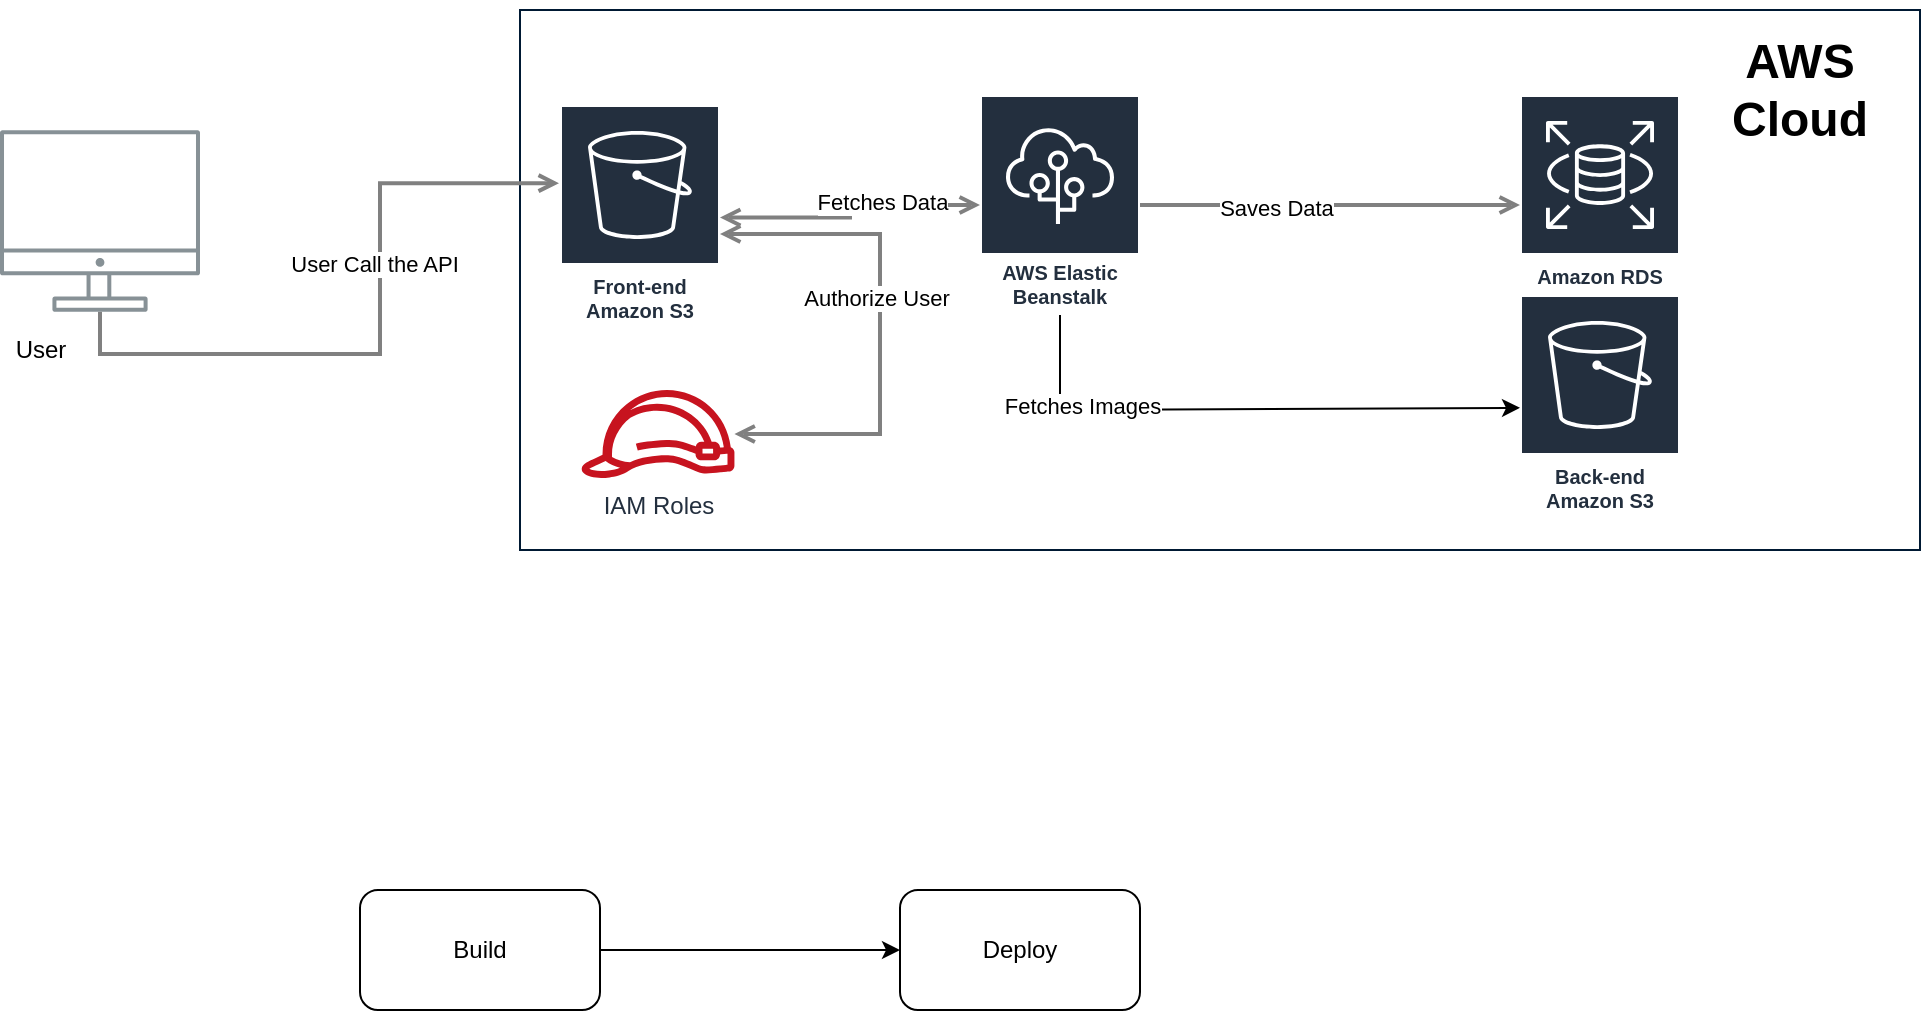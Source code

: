 <mxfile version="20.0.0" type="device"><diagram id="Ht1M8jgEwFfnCIfOTk4-" name="Page-1"><mxGraphModel dx="1038" dy="548" grid="1" gridSize="10" guides="1" tooltips="1" connect="1" arrows="1" fold="1" page="1" pageScale="1" pageWidth="1169" pageHeight="827" math="0" shadow="0"><root><mxCell id="0"/><mxCell id="1" parent="0"/><mxCell id="CqruJboXseKV0DZDJq8_-8" value="" style="rounded=0;whiteSpace=wrap;html=1;strokeColor=#001933;fillColor=none;gradientDirection=north;" parent="1" vertex="1"><mxGeometry x="340" y="30" width="700" height="270" as="geometry"/></mxCell><mxCell id="UEzPUAAOIrF-is8g5C7q-128" style="edgeStyle=orthogonalEdgeStyle;rounded=0;orthogonalLoop=1;jettySize=auto;html=1;startArrow=none;startFill=0;endArrow=open;endFill=0;strokeWidth=2;strokeColor=#808080;" parent="1" source="UEzPUAAOIrF-is8g5C7q-109" edge="1"><mxGeometry relative="1" as="geometry"><Array as="points"><mxPoint x="130" y="202"/><mxPoint x="270" y="202"/><mxPoint x="270" y="117"/></Array><mxPoint x="359.5" y="116.571" as="targetPoint"/></mxGeometry></mxCell><mxCell id="CqruJboXseKV0DZDJq8_-1" value="User Call the API" style="edgeLabel;html=1;align=center;verticalAlign=middle;resizable=0;points=[];" parent="UEzPUAAOIrF-is8g5C7q-128" vertex="1" connectable="0"><mxGeometry x="0.228" y="3" relative="1" as="geometry"><mxPoint as="offset"/></mxGeometry></mxCell><mxCell id="UEzPUAAOIrF-is8g5C7q-132" style="edgeStyle=orthogonalEdgeStyle;rounded=0;orthogonalLoop=1;jettySize=auto;html=1;startArrow=none;startFill=0;endArrow=open;endFill=0;strokeWidth=2;strokeColor=#808080;" parent="1" source="CqruJboXseKV0DZDJq8_-6" target="CqruJboXseKV0DZDJq8_-4" edge="1"><mxGeometry relative="1" as="geometry"><Array as="points"><mxPoint x="840" y="117"/><mxPoint x="840" y="117"/></Array><mxPoint x="670" y="100" as="sourcePoint"/><mxPoint x="1140.25" y="-20.0" as="targetPoint"/></mxGeometry></mxCell><mxCell id="CqruJboXseKV0DZDJq8_-14" value="Saves Data" style="edgeLabel;html=1;align=center;verticalAlign=middle;resizable=0;points=[];" parent="UEzPUAAOIrF-is8g5C7q-132" vertex="1" connectable="0"><mxGeometry x="-0.28" y="-1" relative="1" as="geometry"><mxPoint x="-1" as="offset"/></mxGeometry></mxCell><mxCell id="UEzPUAAOIrF-is8g5C7q-135" style="edgeStyle=orthogonalEdgeStyle;rounded=0;orthogonalLoop=1;jettySize=auto;html=1;startArrow=open;startFill=0;endArrow=open;endFill=0;strokeWidth=2;strokeColor=#808080;" parent="1" source="CqruJboXseKV0DZDJq8_-2" target="UEzPUAAOIrF-is8g5C7q-122" edge="1"><mxGeometry relative="1" as="geometry"><Array as="points"><mxPoint x="520" y="142"/><mxPoint x="520" y="242"/></Array><mxPoint x="648.499" y="141.571" as="sourcePoint"/></mxGeometry></mxCell><mxCell id="CqruJboXseKV0DZDJq8_-12" value="Authorize User" style="edgeLabel;html=1;align=center;verticalAlign=middle;resizable=0;points=[];" parent="UEzPUAAOIrF-is8g5C7q-135" vertex="1" connectable="0"><mxGeometry x="-0.112" y="-1" relative="1" as="geometry"><mxPoint x="-1" as="offset"/></mxGeometry></mxCell><mxCell id="UEzPUAAOIrF-is8g5C7q-142" style="edgeStyle=orthogonalEdgeStyle;rounded=0;orthogonalLoop=1;jettySize=auto;html=1;startArrow=open;startFill=0;endArrow=open;endFill=0;strokeWidth=2;strokeColor=#808080;" parent="1" source="CqruJboXseKV0DZDJq8_-2" target="CqruJboXseKV0DZDJq8_-6" edge="1"><mxGeometry relative="1" as="geometry"><mxPoint x="437.5" y="111.571" as="sourcePoint"/><mxPoint x="570.501" y="111.571" as="targetPoint"/><Array as="points"/></mxGeometry></mxCell><mxCell id="CqruJboXseKV0DZDJq8_-13" value="Fetches Data" style="edgeLabel;html=1;align=center;verticalAlign=middle;resizable=0;points=[];" parent="UEzPUAAOIrF-is8g5C7q-142" vertex="1" connectable="0"><mxGeometry x="0.264" y="2" relative="1" as="geometry"><mxPoint x="1" as="offset"/></mxGeometry></mxCell><mxCell id="UEzPUAAOIrF-is8g5C7q-109" value="" style="outlineConnect=0;gradientColor=none;fontColor=#545B64;strokeColor=none;fillColor=#879196;dashed=0;verticalLabelPosition=bottom;verticalAlign=top;align=center;html=1;fontSize=12;fontStyle=0;aspect=fixed;shape=mxgraph.aws4.illustration_desktop;pointerEvents=1;labelBackgroundColor=#ffffff;" parent="1" vertex="1"><mxGeometry x="80" y="90" width="100" height="91" as="geometry"/></mxCell><mxCell id="UEzPUAAOIrF-is8g5C7q-122" value="IAM Roles" style="outlineConnect=0;fontColor=#232F3E;gradientColor=none;fillColor=#C7131F;strokeColor=none;dashed=0;verticalLabelPosition=bottom;verticalAlign=top;align=center;html=1;fontSize=12;fontStyle=0;aspect=fixed;pointerEvents=1;shape=mxgraph.aws4.role;labelBackgroundColor=#ffffff;" parent="1" vertex="1"><mxGeometry x="370.0" y="220" width="78" height="44" as="geometry"/></mxCell><mxCell id="CqruJboXseKV0DZDJq8_-2" value="Front-end Amazon S3" style="sketch=0;outlineConnect=0;fontColor=#232F3E;gradientColor=none;strokeColor=#ffffff;fillColor=#232F3E;dashed=0;verticalLabelPosition=middle;verticalAlign=bottom;align=center;html=1;whiteSpace=wrap;fontSize=10;fontStyle=1;spacing=3;shape=mxgraph.aws4.productIcon;prIcon=mxgraph.aws4.s3;" parent="1" vertex="1"><mxGeometry x="360" y="77.5" width="80" height="112.5" as="geometry"/></mxCell><mxCell id="CqruJboXseKV0DZDJq8_-4" value="Amazon RDS" style="sketch=0;outlineConnect=0;fontColor=#232F3E;gradientColor=none;strokeColor=#ffffff;fillColor=#232F3E;dashed=0;verticalLabelPosition=middle;verticalAlign=bottom;align=center;html=1;whiteSpace=wrap;fontSize=10;fontStyle=1;spacing=3;shape=mxgraph.aws4.productIcon;prIcon=mxgraph.aws4.rds;" parent="1" vertex="1"><mxGeometry x="840" y="72.5" width="80" height="100" as="geometry"/></mxCell><mxCell id="CqruJboXseKV0DZDJq8_-6" value="AWS Elastic Beanstalk" style="sketch=0;outlineConnect=0;fontColor=#232F3E;gradientColor=none;strokeColor=#ffffff;fillColor=#232F3E;dashed=0;verticalLabelPosition=middle;verticalAlign=bottom;align=center;html=1;whiteSpace=wrap;fontSize=10;fontStyle=1;spacing=3;shape=mxgraph.aws4.productIcon;prIcon=mxgraph.aws4.elastic_beanstalk;" parent="1" vertex="1"><mxGeometry x="570" y="72.5" width="80" height="110" as="geometry"/></mxCell><mxCell id="CqruJboXseKV0DZDJq8_-10" value="&lt;h1&gt;AWS Cloud&lt;/h1&gt;" style="text;html=1;strokeColor=none;fillColor=none;align=center;verticalAlign=middle;whiteSpace=wrap;rounded=0;" parent="1" vertex="1"><mxGeometry x="950" y="30" width="60" height="80" as="geometry"/></mxCell><mxCell id="CqruJboXseKV0DZDJq8_-11" value="User&lt;br&gt;" style="text;html=1;align=center;verticalAlign=middle;resizable=0;points=[];autosize=1;strokeColor=none;fillColor=none;" parent="1" vertex="1"><mxGeometry x="80" y="190" width="40" height="20" as="geometry"/></mxCell><mxCell id="SwAu_qhIuadtPf5vc2kg-1" value="Back-end Amazon S3" style="sketch=0;outlineConnect=0;fontColor=#232F3E;gradientColor=none;strokeColor=#ffffff;fillColor=#232F3E;dashed=0;verticalLabelPosition=middle;verticalAlign=bottom;align=center;html=1;whiteSpace=wrap;fontSize=10;fontStyle=1;spacing=3;shape=mxgraph.aws4.productIcon;prIcon=mxgraph.aws4.s3;" vertex="1" parent="1"><mxGeometry x="840" y="172.5" width="80" height="112.5" as="geometry"/></mxCell><mxCell id="SwAu_qhIuadtPf5vc2kg-3" value="" style="endArrow=classic;html=1;rounded=0;" edge="1" parent="1" source="CqruJboXseKV0DZDJq8_-6" target="SwAu_qhIuadtPf5vc2kg-1"><mxGeometry width="50" height="50" relative="1" as="geometry"><mxPoint x="620" y="260" as="sourcePoint"/><mxPoint x="670" y="210" as="targetPoint"/><Array as="points"><mxPoint x="610" y="230"/></Array></mxGeometry></mxCell><mxCell id="SwAu_qhIuadtPf5vc2kg-4" value="Fetches Images" style="edgeLabel;html=1;align=center;verticalAlign=middle;resizable=0;points=[];" vertex="1" connectable="0" parent="SwAu_qhIuadtPf5vc2kg-3"><mxGeometry x="-0.583" y="2" relative="1" as="geometry"><mxPoint as="offset"/></mxGeometry></mxCell><mxCell id="SwAu_qhIuadtPf5vc2kg-8" style="edgeStyle=orthogonalEdgeStyle;rounded=0;orthogonalLoop=1;jettySize=auto;html=1;entryX=0;entryY=0.5;entryDx=0;entryDy=0;" edge="1" parent="1" source="SwAu_qhIuadtPf5vc2kg-6" target="SwAu_qhIuadtPf5vc2kg-7"><mxGeometry relative="1" as="geometry"/></mxCell><mxCell id="SwAu_qhIuadtPf5vc2kg-6" value="Build" style="rounded=1;whiteSpace=wrap;html=1;" vertex="1" parent="1"><mxGeometry x="260" y="470" width="120" height="60" as="geometry"/></mxCell><mxCell id="SwAu_qhIuadtPf5vc2kg-7" value="Deploy" style="rounded=1;whiteSpace=wrap;html=1;" vertex="1" parent="1"><mxGeometry x="530" y="470" width="120" height="60" as="geometry"/></mxCell></root></mxGraphModel></diagram></mxfile>